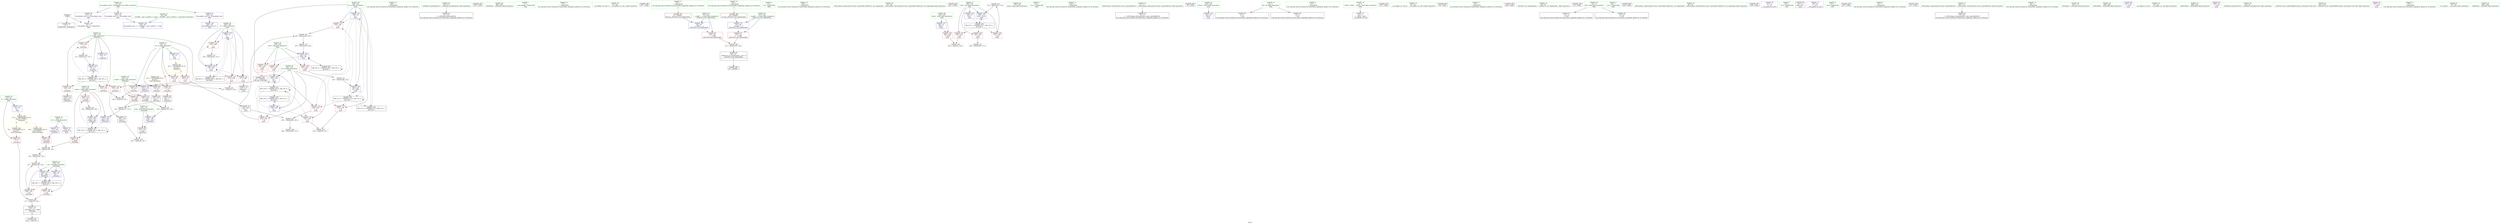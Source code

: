 digraph "SVFG" {
	label="SVFG";

	Node0x564d372e13b0 [shape=record,color=grey,label="{NodeID: 0\nNullPtr}"];
	Node0x564d372e13b0 -> Node0x564d372eee00[style=solid];
	Node0x564d372e13b0 -> Node0x564d372f3760[style=solid];
	Node0x564d372ed570 [shape=record,color=red,label="{NodeID: 97\n164\<--122\n\<--ntime\n_Z5worksx\n}"];
	Node0x564d372ed570 -> Node0x564d372f9b10[style=solid];
	Node0x564d372eb870 [shape=record,color=green,label="{NodeID: 14\n166\<--1\n\<--dummyObj\nCan only get source location for instruction, argument, global var or function.}"];
	Node0x564d372ee0d0 [shape=record,color=red,label="{NodeID: 111\n217\<--188\n\<--i\nmain\n}"];
	Node0x564d372ee0d0 -> Node0x564d372efbb0[style=solid];
	Node0x564d372ec280 [shape=record,color=green,label="{NodeID: 28\n48\<--54\n_ZNSt8ios_base4InitD1Ev\<--_ZNSt8ios_base4InitD1Ev_field_insensitive\n}"];
	Node0x564d372ec280 -> Node0x564d372ef3d0[style=solid];
	Node0x564d37314550 [shape=record,color=black,label="{NodeID: 291\n252 = PHI()\n}"];
	Node0x564d372f8f10 [shape=record,color=grey,label="{NodeID: 208\n134 = Binary(131, 133, )\n}"];
	Node0x564d372f8f10 -> Node0x564d372f3ad0[style=solid];
	Node0x564d372f3760 [shape=record,color=blue, style = dotted,label="{NodeID: 125\n301\<--3\nllvm.global_ctors_2\<--dummyVal\nGlob }"];
	Node0x564d372ecf90 [shape=record,color=green,label="{NodeID: 42\n126\<--127\ntot\<--tot_field_insensitive\n_Z5worksx\n}"];
	Node0x564d372ecf90 -> Node0x564d372ed710[style=solid];
	Node0x564d372ecf90 -> Node0x564d372ed7e0[style=solid];
	Node0x564d372ecf90 -> Node0x564d372f3c70[style=solid];
	Node0x564d372ecf90 -> Node0x564d372f3e10[style=solid];
	Node0x564d372fa410 [shape=record,color=grey,label="{NodeID: 222\n146 = cmp(144, 145, )\n}"];
	Node0x564d372f42f0 [shape=record,color=blue,label="{NodeID: 139\n188\<--21\ni\<--\nmain\n}"];
	Node0x564d372f42f0 -> Node0x564d372ee000[style=dashed];
	Node0x564d372f42f0 -> Node0x564d372ee0d0[style=dashed];
	Node0x564d372f42f0 -> Node0x564d372ee1a0[style=dashed];
	Node0x564d372f42f0 -> Node0x564d372f43c0[style=dashed];
	Node0x564d372f42f0 -> Node0x564d37303450[style=dashed];
	Node0x564d372eec00 [shape=record,color=green,label="{NodeID: 56\n268\<--269\n_ZNSolsEx\<--_ZNSolsEx_field_insensitive\n}"];
	Node0x564d37304350 [shape=record,color=black,label="{NodeID: 236\nMR_35V_2 = PHI(MR_35V_3, MR_35V_1, )\npts\{195 \}\n}"];
	Node0x564d37304350 -> Node0x564d372f4630[style=dashed];
	Node0x564d37304350 -> Node0x564d37304350[style=dashed];
	Node0x564d372ef940 [shape=record,color=black,label="{NodeID: 70\n150\<--149\nidxprom\<--\n_Z5worksx\n}"];
	Node0x564d37306ea0 [shape=record,color=yellow,style=double,label="{NodeID: 250\n20V_1 = ENCHI(MR_20V_0)\npts\{270000 \}\nFun[_Z5worksx]}"];
	Node0x564d37306ea0 -> Node0x564d372edbf0[style=dashed];
	Node0x564d372f04d0 [shape=record,color=purple,label="{NodeID: 84\n300\<--34\nllvm.global_ctors_1\<--llvm.global_ctors\nGlob }"];
	Node0x564d372f04d0 -> Node0x564d372f3660[style=solid];
	Node0x564d372e1610 [shape=record,color=green,label="{NodeID: 1\n7\<--1\n__dso_handle\<--dummyObj\nGlob }"];
	Node0x564d372ed640 [shape=record,color=red,label="{NodeID: 98\n161\<--124\n\<--ncnt\n_Z5worksx\n}"];
	Node0x564d372ed640 -> Node0x564d372fa110[style=solid];
	Node0x564d372eb900 [shape=record,color=green,label="{NodeID: 15\n172\<--1\n\<--dummyObj\nCan only get source location for instruction, argument, global var or function.}"];
	Node0x564d372ee1a0 [shape=record,color=red,label="{NodeID: 112\n222\<--188\n\<--i\nmain\n}"];
	Node0x564d372ee1a0 -> Node0x564d372f9c90[style=solid];
	Node0x564d372ec380 [shape=record,color=green,label="{NodeID: 29\n61\<--62\n__cxx_global_var_init.1\<--__cxx_global_var_init.1_field_insensitive\n}"];
	Node0x564d373146c0 [shape=record,color=black,label="{NodeID: 292\n257 = PHI()\n}"];
	Node0x564d372f9090 [shape=record,color=grey,label="{NodeID: 209\n107 = Binary(105, 106, )\n}"];
	Node0x564d372f9090 -> Node0x564d372ef6d0[style=solid];
	Node0x564d372f3860 [shape=record,color=blue,label="{NodeID: 126\n99\<--97\n__a.addr\<--__a\n_ZStorSt13_Ios_OpenmodeS_\n}"];
	Node0x564d372f3860 -> Node0x564d372f0bb0[style=dashed];
	Node0x564d372ed060 [shape=record,color=green,label="{NodeID: 43\n128\<--129\ni\<--i_field_insensitive\n_Z5worksx\n}"];
	Node0x564d372ed060 -> Node0x564d372ed8b0[style=solid];
	Node0x564d372ed060 -> Node0x564d372ed980[style=solid];
	Node0x564d372ed060 -> Node0x564d372eda50[style=solid];
	Node0x564d372ed060 -> Node0x564d372edb20[style=solid];
	Node0x564d372ed060 -> Node0x564d372f3d40[style=solid];
	Node0x564d372ed060 -> Node0x564d372f3fb0[style=solid];
	Node0x564d372fa590 [shape=record,color=grey,label="{NodeID: 223\n215 = cmp(213, 214, )\n}"];
	Node0x564d372f43c0 [shape=record,color=blue,label="{NodeID: 140\n188\<--223\ni\<--inc\nmain\n}"];
	Node0x564d372f43c0 -> Node0x564d372ee000[style=dashed];
	Node0x564d372f43c0 -> Node0x564d372ee0d0[style=dashed];
	Node0x564d372f43c0 -> Node0x564d372ee1a0[style=dashed];
	Node0x564d372f43c0 -> Node0x564d372f43c0[style=dashed];
	Node0x564d372f43c0 -> Node0x564d37303450[style=dashed];
	Node0x564d372eed00 [shape=record,color=green,label="{NodeID: 57\n36\<--293\n_GLOBAL__sub_I_scottwu_1_0.cpp\<--_GLOBAL__sub_I_scottwu_1_0.cpp_field_insensitive\n}"];
	Node0x564d372eed00 -> Node0x564d372f3660[style=solid];
	Node0x564d37304850 [shape=record,color=black,label="{NodeID: 237\nMR_12V_3 = PHI(MR_12V_5, MR_12V_2, )\npts\{123 \}\n}"];
	Node0x564d37304850 -> Node0x564d372ed4a0[style=dashed];
	Node0x564d37304850 -> Node0x564d372ed570[style=dashed];
	Node0x564d37304850 -> Node0x564d372f3ee0[style=dashed];
	Node0x564d37304850 -> Node0x564d37304850[style=dashed];
	Node0x564d372efa10 [shape=record,color=black,label="{NodeID: 71\n160\<--159\nconv4\<--\n_Z5worksx\n}"];
	Node0x564d372efa10 -> Node0x564d372fa110[style=solid];
	Node0x564d37306f80 [shape=record,color=yellow,style=double,label="{NodeID: 251\n6V_1 = ENCHI(MR_6V_0)\npts\{22 \}\nFun[main]|{|<s2>12}}"];
	Node0x564d37306f80 -> Node0x564d372f0940[style=dashed];
	Node0x564d37306f80 -> Node0x564d372f0a10[style=dashed];
	Node0x564d37306f80:s2 -> Node0x564d37306850[style=dashed,color=red];
	Node0x564d372f05d0 [shape=record,color=purple,label="{NodeID: 85\n301\<--34\nllvm.global_ctors_2\<--llvm.global_ctors\nGlob }"];
	Node0x564d372f05d0 -> Node0x564d372f3760[style=solid];
	Node0x564d372e16a0 [shape=record,color=green,label="{NodeID: 2\n12\<--1\n.str\<--dummyObj\nGlob }"];
	Node0x564d372ed710 [shape=record,color=red,label="{NodeID: 99\n156\<--126\n\<--tot\n_Z5worksx\n}"];
	Node0x564d372ed710 -> Node0x564d372f1d80[style=solid];
	Node0x564d372eb990 [shape=record,color=green,label="{NodeID: 16\n228\<--1\n\<--dummyObj\nCan only get source location for instruction, argument, global var or function.}"];
	Node0x564d372ee270 [shape=record,color=red,label="{NodeID: 113\n230\<--190\n\<--lo\nmain\n}"];
	Node0x564d372ee270 -> Node0x564d372fa290[style=solid];
	Node0x564d372ec480 [shape=record,color=green,label="{NodeID: 30\n67\<--68\n_ZNSt14basic_ifstreamIcSt11char_traitsIcEEC1EPKcSt13_Ios_Openmode\<--_ZNSt14basic_ifstreamIcSt11char_traitsIcEEC1EPKcSt13_Ios_Openmode_field_insensitive\n}"];
	Node0x564d37314790 [shape=record,color=black,label="{NodeID: 293\n261 = PHI()\n}"];
	Node0x564d372f9210 [shape=record,color=grey,label="{NodeID: 210\n274 = Binary(273, 172, )\n}"];
	Node0x564d372f9210 -> Node0x564d372f48a0[style=solid];
	Node0x564d372f3930 [shape=record,color=blue,label="{NodeID: 127\n101\<--98\n__b.addr\<--__b\n_ZStorSt13_Ios_OpenmodeS_\n}"];
	Node0x564d372f3930 -> Node0x564d372f0c80[style=dashed];
	Node0x564d372ed130 [shape=record,color=green,label="{NodeID: 44\n179\<--180\nmain\<--main_field_insensitive\n}"];
	Node0x564d372fa710 [shape=record,color=grey,label="{NodeID: 224\n177 = cmp(175, 176, )\n}"];
	Node0x564d372fa710 -> Node0x564d372efae0[style=solid];
	Node0x564d372f4490 [shape=record,color=blue,label="{NodeID: 141\n190\<--24\nlo\<--\nmain\n}"];
	Node0x564d372f4490 -> Node0x564d372ee270[style=dashed];
	Node0x564d372f4490 -> Node0x564d372ee340[style=dashed];
	Node0x564d372f4490 -> Node0x564d372ee410[style=dashed];
	Node0x564d372f4490 -> Node0x564d372f47d0[style=dashed];
	Node0x564d372f4490 -> Node0x564d37302550[style=dashed];
	Node0x564d372f4490 -> Node0x564d37303950[style=dashed];
	Node0x564d372eee00 [shape=record,color=black,label="{NodeID: 58\n2\<--3\ndummyVal\<--dummyVal\n}"];
	Node0x564d37304d50 [shape=record,color=black,label="{NodeID: 238\nMR_16V_3 = PHI(MR_16V_4, MR_16V_2, )\npts\{127 \}\n}"];
	Node0x564d37304d50 -> Node0x564d372ed710[style=dashed];
	Node0x564d37304d50 -> Node0x564d372ed7e0[style=dashed];
	Node0x564d37304d50 -> Node0x564d372f3e10[style=dashed];
	Node0x564d372efae0 [shape=record,color=black,label="{NodeID: 72\n118\<--177\n_Z5worksx_ret\<--cmp6\n_Z5worksx\n|{<s0>12}}"];
	Node0x564d372efae0:s0 -> Node0x564d37313520[style=solid,color=blue];
	Node0x564d372f06d0 [shape=record,color=red,label="{NodeID: 86\n132\<--20\n\<--N\n_Z5worksx\n}"];
	Node0x564d372f06d0 -> Node0x564d372ef7a0[style=solid];
	Node0x564d372e1730 [shape=record,color=green,label="{NodeID: 3\n18\<--1\n.str.3\<--dummyObj\nGlob }"];
	Node0x564d372ed7e0 [shape=record,color=red,label="{NodeID: 100\n175\<--126\n\<--tot\n_Z5worksx\n}"];
	Node0x564d372ed7e0 -> Node0x564d372fa710[style=solid];
	Node0x564d372eba20 [shape=record,color=green,label="{NodeID: 17\n238\<--1\n\<--dummyObj\nCan only get source location for instruction, argument, global var or function.}"];
	Node0x564d372ee340 [shape=record,color=red,label="{NodeID: 114\n234\<--190\n\<--lo\nmain\n}"];
	Node0x564d372ee340 -> Node0x564d372f9810[style=solid];
	Node0x564d372ec580 [shape=record,color=green,label="{NodeID: 31\n71\<--77\n_ZNSt14basic_ifstreamIcSt11char_traitsIcEED1Ev\<--_ZNSt14basic_ifstreamIcSt11char_traitsIcEED1Ev_field_insensitive\n}"];
	Node0x564d372ec580 -> Node0x564d372ef4d0[style=solid];
	Node0x564d37314860 [shape=record,color=black,label="{NodeID: 294\n46 = PHI()\n}"];
	Node0x564d372f9390 [shape=record,color=grey,label="{NodeID: 211\n247 = Binary(246, 155, )\n}"];
	Node0x564d372f9390 -> Node0x564d372f47d0[style=solid];
	Node0x564d372f3a00 [shape=record,color=blue,label="{NodeID: 128\n120\<--119\nx.addr\<--x\n_Z5worksx\n}"];
	Node0x564d372f3a00 -> Node0x564d372f0d50[style=dashed];
	Node0x564d372f3a00 -> Node0x564d372f0e20[style=dashed];
	Node0x564d372ed230 [shape=record,color=green,label="{NodeID: 45\n182\<--183\nretval\<--retval_field_insensitive\nmain\n}"];
	Node0x564d372ed230 -> Node0x564d372f4080[style=solid];
	Node0x564d372fa890 [shape=record,color=grey,label="{NodeID: 225\n205 = cmp(203, 204, )\n}"];
	Node0x564d372f4560 [shape=record,color=blue,label="{NodeID: 142\n192\<--228\nhi\<--\nmain\n}"];
	Node0x564d372f4560 -> Node0x564d372f2f50[style=dashed];
	Node0x564d372f4560 -> Node0x564d372f3020[style=dashed];
	Node0x564d372f4560 -> Node0x564d372f4700[style=dashed];
	Node0x564d372f4560 -> Node0x564d37302a50[style=dashed];
	Node0x564d372f4560 -> Node0x564d37303e50[style=dashed];
	Node0x564d372eef00 [shape=record,color=black,label="{NodeID: 59\n9\<--8\n\<--fin\nCan only get source location for instruction, argument, global var or function.}"];
	Node0x564d37305250 [shape=record,color=black,label="{NodeID: 239\nMR_18V_3 = PHI(MR_18V_4, MR_18V_2, )\npts\{129 \}\n}"];
	Node0x564d37305250 -> Node0x564d372ed8b0[style=dashed];
	Node0x564d37305250 -> Node0x564d372ed980[style=dashed];
	Node0x564d37305250 -> Node0x564d372eda50[style=dashed];
	Node0x564d37305250 -> Node0x564d372edb20[style=dashed];
	Node0x564d37305250 -> Node0x564d372f3fb0[style=dashed];
	Node0x564d372efbb0 [shape=record,color=black,label="{NodeID: 73\n218\<--217\nidxprom\<--\nmain\n}"];
	Node0x564d372f07a0 [shape=record,color=red,label="{NodeID: 87\n137\<--20\n\<--N\n_Z5worksx\n}"];
	Node0x564d372f07a0 -> Node0x564d372ef870[style=solid];
	Node0x564d372eac80 [shape=record,color=green,label="{NodeID: 4\n21\<--1\n\<--dummyObj\nCan only get source location for instruction, argument, global var or function.}"];
	Node0x564d372ed8b0 [shape=record,color=red,label="{NodeID: 101\n144\<--128\n\<--i\n_Z5worksx\n}"];
	Node0x564d372ed8b0 -> Node0x564d372fa410[style=solid];
	Node0x564d372ebab0 [shape=record,color=green,label="{NodeID: 18\n4\<--6\n_ZStL8__ioinit\<--_ZStL8__ioinit_field_insensitive\nGlob }"];
	Node0x564d372ebab0 -> Node0x564d372efd50[style=solid];
	Node0x564d3704d4b0 [shape=record,color=black,label="{NodeID: 281\n207 = PHI()\n}"];
	Node0x564d372ee410 [shape=record,color=red,label="{NodeID: 115\n262\<--190\n\<--lo\nmain\n}"];
	Node0x564d372ee410 -> Node0x564d372f8d90[style=solid];
	Node0x564d372ec680 [shape=record,color=green,label="{NodeID: 32\n80\<--81\n__cxx_global_var_init.2\<--__cxx_global_var_init.2_field_insensitive\n}"];
	Node0x564d37314930 [shape=record,color=black,label="{NodeID: 295\n69 = PHI()\n}"];
	Node0x564d372f9510 [shape=record,color=grey,label="{NodeID: 212\n237 = Binary(236, 238, )\n}"];
	Node0x564d372f9510 -> Node0x564d372f4630[style=solid];
	Node0x564d372f3ad0 [shape=record,color=blue,label="{NodeID: 129\n122\<--134\nntime\<--div\n_Z5worksx\n}"];
	Node0x564d372f3ad0 -> Node0x564d37304850[style=dashed];
	Node0x564d372ed300 [shape=record,color=green,label="{NodeID: 46\n184\<--185\nntest\<--ntest_field_insensitive\nmain\n}"];
	Node0x564d372ed300 -> Node0x564d372edcc0[style=solid];
	Node0x564d372ed300 -> Node0x564d372f4150[style=solid];
	Node0x564d372f4630 [shape=record,color=blue,label="{NodeID: 143\n194\<--237\nmid\<--div\nmain\n}"];
	Node0x564d372f4630 -> Node0x564d372f30f0[style=dashed];
	Node0x564d372f4630 -> Node0x564d372f31c0[style=dashed];
	Node0x564d372f4630 -> Node0x564d372f3290[style=dashed];
	Node0x564d372f4630 -> Node0x564d372f4630[style=dashed];
	Node0x564d372f4630 -> Node0x564d37304350[style=dashed];
	Node0x564d372ef000 [shape=record,color=black,label="{NodeID: 60\n10\<--8\n\<--fin\nCan only get source location for instruction, argument, global var or function.}"];
	Node0x564d372efc80 [shape=record,color=black,label="{NodeID: 74\n264\<--263\nconv\<--\nmain\n}"];
	Node0x564d372efc80 -> Node0x564d372f8d90[style=solid];
	Node0x564d372f0870 [shape=record,color=red,label="{NodeID: 88\n145\<--20\n\<--N\n_Z5worksx\n}"];
	Node0x564d372f0870 -> Node0x564d372fa410[style=solid];
	Node0x564d372ead10 [shape=record,color=green,label="{NodeID: 5\n24\<--1\n\<--dummyObj\nCan only get source location for instruction, argument, global var or function.}"];
	Node0x564d372ed980 [shape=record,color=red,label="{NodeID: 102\n149\<--128\n\<--i\n_Z5worksx\n}"];
	Node0x564d372ed980 -> Node0x564d372ef940[style=solid];
	Node0x564d372ebb40 [shape=record,color=green,label="{NodeID: 19\n8\<--11\nfin\<--fin_field_insensitive\nGlob }"];
	Node0x564d372ebb40 -> Node0x564d372eef00[style=solid];
	Node0x564d372ebb40 -> Node0x564d372ef000[style=solid];
	Node0x564d37313380 [shape=record,color=black,label="{NodeID: 282\n208 = PHI()\n}"];
	Node0x564d372f2f50 [shape=record,color=red,label="{NodeID: 116\n231\<--192\n\<--hi\nmain\n}"];
	Node0x564d372f2f50 -> Node0x564d372fa290[style=solid];
	Node0x564d372ec780 [shape=record,color=green,label="{NodeID: 33\n86\<--87\n_ZStorSt13_Ios_OpenmodeS_\<--_ZStorSt13_Ios_OpenmodeS__field_insensitive\n}"];
	Node0x564d37314a00 [shape=record,color=black,label="{NodeID: 296\n92 = PHI()\n}"];
	Node0x564d372f9690 [shape=record,color=grey,label="{NodeID: 213\n256 = Binary(255, 172, )\n}"];
	Node0x564d372f3ba0 [shape=record,color=blue,label="{NodeID: 130\n124\<--139\nncnt\<--rem\n_Z5worksx\n}"];
	Node0x564d372f3ba0 -> Node0x564d372ed640[style=dashed];
	Node0x564d372ed3d0 [shape=record,color=green,label="{NodeID: 47\n186\<--187\ntest\<--test_field_insensitive\nmain\n}"];
	Node0x564d372ed3d0 -> Node0x564d372edd90[style=solid];
	Node0x564d372ed3d0 -> Node0x564d372ede60[style=solid];
	Node0x564d372ed3d0 -> Node0x564d372edf30[style=solid];
	Node0x564d372ed3d0 -> Node0x564d372f4220[style=solid];
	Node0x564d372ed3d0 -> Node0x564d372f48a0[style=solid];
	Node0x564d372f4700 [shape=record,color=blue,label="{NodeID: 144\n192\<--243\nhi\<--\nmain\n}"];
	Node0x564d372f4700 -> Node0x564d37302a50[style=dashed];
	Node0x564d372ef100 [shape=record,color=black,label="{NodeID: 61\n15\<--14\n\<--fout\nCan only get source location for instruction, argument, global var or function.}"];
	Node0x564d372efd50 [shape=record,color=purple,label="{NodeID: 75\n45\<--4\n\<--_ZStL8__ioinit\n__cxx_global_var_init\n}"];
	Node0x564d372f0940 [shape=record,color=red,label="{NodeID: 89\n214\<--20\n\<--N\nmain\n}"];
	Node0x564d372f0940 -> Node0x564d372fa590[style=solid];
	Node0x564d372eada0 [shape=record,color=green,label="{NodeID: 6\n28\<--1\n.str.4\<--dummyObj\nGlob }"];
	Node0x564d372eda50 [shape=record,color=red,label="{NodeID: 103\n159\<--128\n\<--i\n_Z5worksx\n}"];
	Node0x564d372eda50 -> Node0x564d372efa10[style=solid];
	Node0x564d372ebbd0 [shape=record,color=green,label="{NodeID: 20\n14\<--17\nfout\<--fout_field_insensitive\nGlob }"];
	Node0x564d372ebbd0 -> Node0x564d372ef100[style=solid];
	Node0x564d372ebbd0 -> Node0x564d372ef200[style=solid];
	Node0x564d37313450 [shape=record,color=black,label="{NodeID: 283\n220 = PHI()\n}"];
	Node0x564d372f3020 [shape=record,color=red,label="{NodeID: 117\n235\<--192\n\<--hi\nmain\n}"];
	Node0x564d372f3020 -> Node0x564d372f9810[style=solid];
	Node0x564d372ec880 [shape=record,color=green,label="{NodeID: 34\n90\<--91\n_ZNSt14basic_ofstreamIcSt11char_traitsIcEEC1EPKcSt13_Ios_Openmode\<--_ZNSt14basic_ofstreamIcSt11char_traitsIcEEC1EPKcSt13_Ios_Openmode_field_insensitive\n}"];
	Node0x564d37314ad0 [shape=record,color=black,label="{NodeID: 297\n198 = PHI()\n}"];
	Node0x564d372f9810 [shape=record,color=grey,label="{NodeID: 214\n236 = Binary(234, 235, )\n}"];
	Node0x564d372f9810 -> Node0x564d372f9510[style=solid];
	Node0x564d372f3c70 [shape=record,color=blue,label="{NodeID: 131\n126\<--24\ntot\<--\n_Z5worksx\n}"];
	Node0x564d372f3c70 -> Node0x564d37304d50[style=dashed];
	Node0x564d372ee4c0 [shape=record,color=green,label="{NodeID: 48\n188\<--189\ni\<--i_field_insensitive\nmain\n}"];
	Node0x564d372ee4c0 -> Node0x564d372ee000[style=solid];
	Node0x564d372ee4c0 -> Node0x564d372ee0d0[style=solid];
	Node0x564d372ee4c0 -> Node0x564d372ee1a0[style=solid];
	Node0x564d372ee4c0 -> Node0x564d372f42f0[style=solid];
	Node0x564d372ee4c0 -> Node0x564d372f43c0[style=solid];
	Node0x564d372f47d0 [shape=record,color=blue,label="{NodeID: 145\n190\<--247\nlo\<--add9\nmain\n}"];
	Node0x564d372f47d0 -> Node0x564d37302550[style=dashed];
	Node0x564d372ef200 [shape=record,color=black,label="{NodeID: 62\n16\<--14\n\<--fout\nCan only get source location for instruction, argument, global var or function.}"];
	Node0x564d372efe20 [shape=record,color=purple,label="{NodeID: 76\n64\<--12\n\<--.str\n__cxx_global_var_init.1\n}"];
	Node0x564d372f0a10 [shape=record,color=red,label="{NodeID: 90\n263\<--20\n\<--N\nmain\n}"];
	Node0x564d372f0a10 -> Node0x564d372efc80[style=solid];
	Node0x564d372e5670 [shape=record,color=green,label="{NodeID: 7\n30\<--1\n.str.5\<--dummyObj\nGlob }"];
	Node0x564d372edb20 [shape=record,color=red,label="{NodeID: 104\n170\<--128\n\<--i\n_Z5worksx\n}"];
	Node0x564d372edb20 -> Node0x564d372f9e10[style=solid];
	Node0x564d372ebc60 [shape=record,color=green,label="{NodeID: 21\n20\<--22\nN\<--N_field_insensitive\nGlob }"];
	Node0x564d372ebc60 -> Node0x564d372f06d0[style=solid];
	Node0x564d372ebc60 -> Node0x564d372f07a0[style=solid];
	Node0x564d372ebc60 -> Node0x564d372f0870[style=solid];
	Node0x564d372ebc60 -> Node0x564d372f0940[style=solid];
	Node0x564d372ebc60 -> Node0x564d372f0a10[style=solid];
	Node0x564d372ebc60 -> Node0x564d372f3360[style=solid];
	Node0x564d37313520 [shape=record,color=black,label="{NodeID: 284\n241 = PHI(118, )\n}"];
	Node0x564d372f30f0 [shape=record,color=red,label="{NodeID: 118\n240\<--194\n\<--mid\nmain\n|{<s0>12}}"];
	Node0x564d372f30f0:s0 -> Node0x564d37313b50[style=solid,color=red];
	Node0x564d372ec980 [shape=record,color=green,label="{NodeID: 35\n99\<--100\n__a.addr\<--__a.addr_field_insensitive\n_ZStorSt13_Ios_OpenmodeS_\n}"];
	Node0x564d372ec980 -> Node0x564d372f0bb0[style=solid];
	Node0x564d372ec980 -> Node0x564d372f3860[style=solid];
	Node0x564d372f9990 [shape=record,color=grey,label="{NodeID: 215\n139 = Binary(136, 138, )\n}"];
	Node0x564d372f9990 -> Node0x564d372f3ba0[style=solid];
	Node0x564d372f3d40 [shape=record,color=blue,label="{NodeID: 132\n128\<--21\ni\<--\n_Z5worksx\n}"];
	Node0x564d372f3d40 -> Node0x564d37305250[style=dashed];
	Node0x564d372ee590 [shape=record,color=green,label="{NodeID: 49\n190\<--191\nlo\<--lo_field_insensitive\nmain\n}"];
	Node0x564d372ee590 -> Node0x564d372ee270[style=solid];
	Node0x564d372ee590 -> Node0x564d372ee340[style=solid];
	Node0x564d372ee590 -> Node0x564d372ee410[style=solid];
	Node0x564d372ee590 -> Node0x564d372f4490[style=solid];
	Node0x564d372ee590 -> Node0x564d372f47d0[style=solid];
	Node0x564d372f48a0 [shape=record,color=blue,label="{NodeID: 146\n186\<--274\ntest\<--inc18\nmain\n}"];
	Node0x564d372f48a0 -> Node0x564d37302f50[style=dashed];
	Node0x564d372ef300 [shape=record,color=black,label="{NodeID: 63\n181\<--21\nmain_ret\<--\nmain\n}"];
	Node0x564d37306850 [shape=record,color=yellow,style=double,label="{NodeID: 243\n6V_1 = ENCHI(MR_6V_0)\npts\{22 \}\nFun[_Z5worksx]}"];
	Node0x564d37306850 -> Node0x564d372f06d0[style=dashed];
	Node0x564d37306850 -> Node0x564d372f07a0[style=dashed];
	Node0x564d37306850 -> Node0x564d372f0870[style=dashed];
	Node0x564d372efef0 [shape=record,color=purple,label="{NodeID: 77\n88\<--18\n\<--.str.3\n__cxx_global_var_init.2\n}"];
	Node0x564d372f0ae0 [shape=record,color=red,label="{NodeID: 91\n176\<--23\n\<--T\n_Z5worksx\n}"];
	Node0x564d372f0ae0 -> Node0x564d372fa710[style=solid];
	Node0x564d372e5700 [shape=record,color=green,label="{NodeID: 8\n32\<--1\n.str.6\<--dummyObj\nGlob }"];
	Node0x564d372edbf0 [shape=record,color=red,label="{NodeID: 105\n152\<--151\n\<--arrayidx\n_Z5worksx\n}"];
	Node0x564d372edbf0 -> Node0x564d372f1c00[style=solid];
	Node0x564d372ebcf0 [shape=record,color=green,label="{NodeID: 22\n23\<--25\nT\<--T_field_insensitive\nGlob }"];
	Node0x564d372ebcf0 -> Node0x564d372f0ae0[style=solid];
	Node0x564d372ebcf0 -> Node0x564d372f3460[style=solid];
	Node0x564d37313680 [shape=record,color=black,label="{NodeID: 285\n267 = PHI()\n}"];
	Node0x564d372f31c0 [shape=record,color=red,label="{NodeID: 119\n243\<--194\n\<--mid\nmain\n}"];
	Node0x564d372f31c0 -> Node0x564d372f4700[style=solid];
	Node0x564d372eca50 [shape=record,color=green,label="{NodeID: 36\n101\<--102\n__b.addr\<--__b.addr_field_insensitive\n_ZStorSt13_Ios_OpenmodeS_\n}"];
	Node0x564d372eca50 -> Node0x564d372f0c80[style=solid];
	Node0x564d372eca50 -> Node0x564d372f3930[style=solid];
	Node0x564d372f9b10 [shape=record,color=grey,label="{NodeID: 216\n165 = Binary(164, 166, )\n}"];
	Node0x564d372f9b10 -> Node0x564d372f3ee0[style=solid];
	Node0x564d372f3e10 [shape=record,color=blue,label="{NodeID: 133\n126\<--157\ntot\<--add3\n_Z5worksx\n}"];
	Node0x564d372f3e10 -> Node0x564d37304d50[style=dashed];
	Node0x564d372ee660 [shape=record,color=green,label="{NodeID: 50\n192\<--193\nhi\<--hi_field_insensitive\nmain\n}"];
	Node0x564d372ee660 -> Node0x564d372f2f50[style=solid];
	Node0x564d372ee660 -> Node0x564d372f3020[style=solid];
	Node0x564d372ee660 -> Node0x564d372f4560[style=solid];
	Node0x564d372ee660 -> Node0x564d372f4700[style=solid];
	Node0x564d37302550 [shape=record,color=black,label="{NodeID: 230\nMR_31V_5 = PHI(MR_31V_6, MR_31V_4, )\npts\{191 \}\n}"];
	Node0x564d37302550 -> Node0x564d372ee270[style=dashed];
	Node0x564d37302550 -> Node0x564d372ee340[style=dashed];
	Node0x564d37302550 -> Node0x564d372ee410[style=dashed];
	Node0x564d37302550 -> Node0x564d372f47d0[style=dashed];
	Node0x564d37302550 -> Node0x564d37302550[style=dashed];
	Node0x564d37302550 -> Node0x564d37303950[style=dashed];
	Node0x564d372ef3d0 [shape=record,color=black,label="{NodeID: 64\n47\<--48\n\<--_ZNSt8ios_base4InitD1Ev\nCan only get source location for instruction, argument, global var or function.}"];
	Node0x564d37306960 [shape=record,color=yellow,style=double,label="{NodeID: 244\n8V_1 = ENCHI(MR_8V_0)\npts\{25 \}\nFun[_Z5worksx]}"];
	Node0x564d37306960 -> Node0x564d372f0ae0[style=dashed];
	Node0x564d372effc0 [shape=record,color=purple,label="{NodeID: 78\n151\<--26\narrayidx\<--m\n_Z5worksx\n}"];
	Node0x564d372effc0 -> Node0x564d372edbf0[style=solid];
	Node0x564d372f0bb0 [shape=record,color=red,label="{NodeID: 92\n105\<--99\n\<--__a.addr\n_ZStorSt13_Ios_OpenmodeS_\n}"];
	Node0x564d372f0bb0 -> Node0x564d372f9090[style=solid];
	Node0x564d372e5790 [shape=record,color=green,label="{NodeID: 9\n35\<--1\n\<--dummyObj\nCan only get source location for instruction, argument, global var or function.}"];
	Node0x564d372edcc0 [shape=record,color=red,label="{NodeID: 106\n204\<--184\n\<--ntest\nmain\n}"];
	Node0x564d372edcc0 -> Node0x564d372fa890[style=solid];
	Node0x564d372ebd80 [shape=record,color=green,label="{NodeID: 23\n26\<--27\nm\<--m_field_insensitive\nGlob }"];
	Node0x564d372ebd80 -> Node0x564d372effc0[style=solid];
	Node0x564d372ebd80 -> Node0x564d372f0090[style=solid];
	Node0x564d37313780 [shape=record,color=black,label="{NodeID: 286\n271 = PHI()\n}"];
	Node0x564d372f3290 [shape=record,color=red,label="{NodeID: 120\n246\<--194\n\<--mid\nmain\n}"];
	Node0x564d372f3290 -> Node0x564d372f9390[style=solid];
	Node0x564d372ecb20 [shape=record,color=green,label="{NodeID: 37\n94\<--113\n_ZNSt14basic_ofstreamIcSt11char_traitsIcEED1Ev\<--_ZNSt14basic_ofstreamIcSt11char_traitsIcEED1Ev_field_insensitive\n}"];
	Node0x564d372ecb20 -> Node0x564d372ef5d0[style=solid];
	Node0x564d372f9c90 [shape=record,color=grey,label="{NodeID: 217\n223 = Binary(222, 172, )\n}"];
	Node0x564d372f9c90 -> Node0x564d372f43c0[style=solid];
	Node0x564d372f3ee0 [shape=record,color=blue,label="{NodeID: 134\n122\<--165\nntime\<--dec\n_Z5worksx\n}"];
	Node0x564d372f3ee0 -> Node0x564d37304850[style=dashed];
	Node0x564d372ee730 [shape=record,color=green,label="{NodeID: 51\n194\<--195\nmid\<--mid_field_insensitive\nmain\n}"];
	Node0x564d372ee730 -> Node0x564d372f30f0[style=solid];
	Node0x564d372ee730 -> Node0x564d372f31c0[style=solid];
	Node0x564d372ee730 -> Node0x564d372f3290[style=solid];
	Node0x564d372ee730 -> Node0x564d372f4630[style=solid];
	Node0x564d37302a50 [shape=record,color=black,label="{NodeID: 231\nMR_33V_6 = PHI(MR_33V_4, MR_33V_5, )\npts\{193 \}\n}"];
	Node0x564d37302a50 -> Node0x564d372f2f50[style=dashed];
	Node0x564d37302a50 -> Node0x564d372f3020[style=dashed];
	Node0x564d37302a50 -> Node0x564d372f4700[style=dashed];
	Node0x564d37302a50 -> Node0x564d37302a50[style=dashed];
	Node0x564d37302a50 -> Node0x564d37303e50[style=dashed];
	Node0x564d372ef4d0 [shape=record,color=black,label="{NodeID: 65\n70\<--71\n\<--_ZNSt14basic_ifstreamIcSt11char_traitsIcEED1Ev\nCan only get source location for instruction, argument, global var or function.}"];
	Node0x564d372f0090 [shape=record,color=purple,label="{NodeID: 79\n219\<--26\narrayidx\<--m\nmain\n}"];
	Node0x564d37307ef0 [shape=record,color=yellow,style=double,label="{NodeID: 259\n37V_1 = ENCHI(MR_37V_0)\npts\{25 270000 \}\nFun[main]|{<s0>12|<s1>12}}"];
	Node0x564d37307ef0:s0 -> Node0x564d37306960[style=dashed,color=red];
	Node0x564d37307ef0:s1 -> Node0x564d37306ea0[style=dashed,color=red];
	Node0x564d372f0c80 [shape=record,color=red,label="{NodeID: 93\n106\<--101\n\<--__b.addr\n_ZStorSt13_Ios_OpenmodeS_\n}"];
	Node0x564d372f0c80 -> Node0x564d372f9090[style=solid];
	Node0x564d372eb630 [shape=record,color=green,label="{NodeID: 10\n66\<--1\n\<--dummyObj\nCan only get source location for instruction, argument, global var or function.}"];
	Node0x564d372edd90 [shape=record,color=red,label="{NodeID: 107\n203\<--186\n\<--test\nmain\n}"];
	Node0x564d372edd90 -> Node0x564d372fa890[style=solid];
	Node0x564d372ebe80 [shape=record,color=green,label="{NodeID: 24\n34\<--38\nllvm.global_ctors\<--llvm.global_ctors_field_insensitive\nGlob }"];
	Node0x564d372ebe80 -> Node0x564d372f03d0[style=solid];
	Node0x564d372ebe80 -> Node0x564d372f04d0[style=solid];
	Node0x564d372ebe80 -> Node0x564d372f05d0[style=solid];
	Node0x564d37313850 [shape=record,color=black,label="{NodeID: 287\n97 = PHI(84, )\n0th arg _ZStorSt13_Ios_OpenmodeS_ }"];
	Node0x564d37313850 -> Node0x564d372f3860[style=solid];
	Node0x564d372f1c00 [shape=record,color=grey,label="{NodeID: 204\n153 = Binary(148, 152, )\n}"];
	Node0x564d372f1c00 -> Node0x564d372f9f90[style=solid];
	Node0x564d372f3360 [shape=record,color=blue,label="{NodeID: 121\n20\<--21\nN\<--\nGlob }"];
	Node0x564d372f3360 -> Node0x564d37306f80[style=dashed];
	Node0x564d372ecc20 [shape=record,color=green,label="{NodeID: 38\n116\<--117\n_Z5worksx\<--_Z5worksx_field_insensitive\n}"];
	Node0x564d372f9e10 [shape=record,color=grey,label="{NodeID: 218\n171 = Binary(170, 172, )\n}"];
	Node0x564d372f9e10 -> Node0x564d372f3fb0[style=solid];
	Node0x564d372f3fb0 [shape=record,color=blue,label="{NodeID: 135\n128\<--171\ni\<--inc\n_Z5worksx\n}"];
	Node0x564d372f3fb0 -> Node0x564d37305250[style=dashed];
	Node0x564d372ee800 [shape=record,color=green,label="{NodeID: 52\n199\<--200\n_ZNSirsERi\<--_ZNSirsERi_field_insensitive\n}"];
	Node0x564d37302f50 [shape=record,color=black,label="{NodeID: 232\nMR_27V_3 = PHI(MR_27V_4, MR_27V_2, )\npts\{187 \}\n}"];
	Node0x564d37302f50 -> Node0x564d372edd90[style=dashed];
	Node0x564d37302f50 -> Node0x564d372ede60[style=dashed];
	Node0x564d37302f50 -> Node0x564d372edf30[style=dashed];
	Node0x564d37302f50 -> Node0x564d372f48a0[style=dashed];
	Node0x564d372ef5d0 [shape=record,color=black,label="{NodeID: 66\n93\<--94\n\<--_ZNSt14basic_ofstreamIcSt11char_traitsIcEED1Ev\nCan only get source location for instruction, argument, global var or function.}"];
	Node0x564d372f0160 [shape=record,color=purple,label="{NodeID: 80\n251\<--28\n\<--.str.4\nmain\n}"];
	Node0x564d372f0d50 [shape=record,color=red,label="{NodeID: 94\n131\<--120\n\<--x.addr\n_Z5worksx\n}"];
	Node0x564d372f0d50 -> Node0x564d372f8f10[style=solid];
	Node0x564d372eb6c0 [shape=record,color=green,label="{NodeID: 11\n84\<--1\n\<--dummyObj\nCan only get source location for instruction, argument, global var or function.|{<s0>5}}"];
	Node0x564d372eb6c0:s0 -> Node0x564d37313850[style=solid,color=red];
	Node0x564d372ede60 [shape=record,color=red,label="{NodeID: 108\n255\<--186\n\<--test\nmain\n}"];
	Node0x564d372ede60 -> Node0x564d372f9690[style=solid];
	Node0x564d372ebf80 [shape=record,color=green,label="{NodeID: 25\n39\<--40\n__cxx_global_var_init\<--__cxx_global_var_init_field_insensitive\n}"];
	Node0x564d37313a10 [shape=record,color=black,label="{NodeID: 288\n98 = PHI(85, )\n1st arg _ZStorSt13_Ios_OpenmodeS_ }"];
	Node0x564d37313a10 -> Node0x564d372f3930[style=solid];
	Node0x564d372f1d80 [shape=record,color=grey,label="{NodeID: 205\n157 = Binary(156, 154, )\n}"];
	Node0x564d372f1d80 -> Node0x564d372f3e10[style=solid];
	Node0x564d372f3460 [shape=record,color=blue,label="{NodeID: 122\n23\<--24\nT\<--\nGlob }"];
	Node0x564d372f3460 -> Node0x564d37307ef0[style=dashed];
	Node0x564d372ecd20 [shape=record,color=green,label="{NodeID: 39\n120\<--121\nx.addr\<--x.addr_field_insensitive\n_Z5worksx\n}"];
	Node0x564d372ecd20 -> Node0x564d372f0d50[style=solid];
	Node0x564d372ecd20 -> Node0x564d372f0e20[style=solid];
	Node0x564d372ecd20 -> Node0x564d372f3a00[style=solid];
	Node0x564d372f9f90 [shape=record,color=grey,label="{NodeID: 219\n154 = Binary(153, 155, )\n}"];
	Node0x564d372f9f90 -> Node0x564d372f1d80[style=solid];
	Node0x564d372f4080 [shape=record,color=blue,label="{NodeID: 136\n182\<--21\nretval\<--\nmain\n}"];
	Node0x564d372ee900 [shape=record,color=green,label="{NodeID: 53\n209\<--210\n_ZNSirsERx\<--_ZNSirsERx_field_insensitive\n}"];
	Node0x564d37303450 [shape=record,color=black,label="{NodeID: 233\nMR_29V_2 = PHI(MR_29V_4, MR_29V_1, )\npts\{189 \}\n}"];
	Node0x564d37303450 -> Node0x564d372f42f0[style=dashed];
	Node0x564d372ef6d0 [shape=record,color=black,label="{NodeID: 67\n96\<--107\n_ZStorSt13_Ios_OpenmodeS__ret\<--or\n_ZStorSt13_Ios_OpenmodeS_\n|{<s0>5}}"];
	Node0x564d372ef6d0:s0 -> Node0x564d37314320[style=solid,color=blue];
	Node0x564d372f0230 [shape=record,color=purple,label="{NodeID: 81\n260\<--30\n\<--.str.5\nmain\n}"];
	Node0x564d372f0e20 [shape=record,color=red,label="{NodeID: 95\n136\<--120\n\<--x.addr\n_Z5worksx\n}"];
	Node0x564d372f0e20 -> Node0x564d372f9990[style=solid];
	Node0x564d372eb750 [shape=record,color=green,label="{NodeID: 12\n85\<--1\n\<--dummyObj\nCan only get source location for instruction, argument, global var or function.|{<s0>5}}"];
	Node0x564d372eb750:s0 -> Node0x564d37313a10[style=solid,color=red];
	Node0x564d372edf30 [shape=record,color=red,label="{NodeID: 109\n273\<--186\n\<--test\nmain\n}"];
	Node0x564d372edf30 -> Node0x564d372f9210[style=solid];
	Node0x564d372ec080 [shape=record,color=green,label="{NodeID: 26\n43\<--44\n_ZNSt8ios_base4InitC1Ev\<--_ZNSt8ios_base4InitC1Ev_field_insensitive\n}"];
	Node0x564d37313b50 [shape=record,color=black,label="{NodeID: 289\n119 = PHI(240, )\n0th arg _Z5worksx }"];
	Node0x564d37313b50 -> Node0x564d372f3a00[style=solid];
	Node0x564d372f8c10 [shape=record,color=grey,label="{NodeID: 206\n266 = Binary(265, 155, )\n}"];
	Node0x564d372f3560 [shape=record,color=blue,label="{NodeID: 123\n299\<--35\nllvm.global_ctors_0\<--\nGlob }"];
	Node0x564d372ecdf0 [shape=record,color=green,label="{NodeID: 40\n122\<--123\nntime\<--ntime_field_insensitive\n_Z5worksx\n}"];
	Node0x564d372ecdf0 -> Node0x564d372ed4a0[style=solid];
	Node0x564d372ecdf0 -> Node0x564d372ed570[style=solid];
	Node0x564d372ecdf0 -> Node0x564d372f3ad0[style=solid];
	Node0x564d372ecdf0 -> Node0x564d372f3ee0[style=solid];
	Node0x564d372fa110 [shape=record,color=grey,label="{NodeID: 220\n162 = cmp(160, 161, )\n}"];
	Node0x564d372f4150 [shape=record,color=blue,label="{NodeID: 137\n184\<--21\nntest\<--\nmain\n}"];
	Node0x564d372f4150 -> Node0x564d372edcc0[style=dashed];
	Node0x564d372eea00 [shape=record,color=green,label="{NodeID: 54\n253\<--254\n_ZStlsISt11char_traitsIcEERSt13basic_ostreamIcT_ES5_PKc\<--_ZStlsISt11char_traitsIcEERSt13basic_ostreamIcT_ES5_PKc_field_insensitive\n}"];
	Node0x564d37303950 [shape=record,color=black,label="{NodeID: 234\nMR_31V_2 = PHI(MR_31V_4, MR_31V_1, )\npts\{191 \}\n}"];
	Node0x564d37303950 -> Node0x564d372f4490[style=dashed];
	Node0x564d372ef7a0 [shape=record,color=black,label="{NodeID: 68\n133\<--132\nconv\<--\n_Z5worksx\n}"];
	Node0x564d372ef7a0 -> Node0x564d372f8f10[style=solid];
	Node0x564d372f0300 [shape=record,color=purple,label="{NodeID: 82\n270\<--32\n\<--.str.6\nmain\n}"];
	Node0x564d372ed4a0 [shape=record,color=red,label="{NodeID: 96\n148\<--122\n\<--ntime\n_Z5worksx\n}"];
	Node0x564d372ed4a0 -> Node0x564d372f1c00[style=solid];
	Node0x564d372eb7e0 [shape=record,color=green,label="{NodeID: 13\n155\<--1\n\<--dummyObj\nCan only get source location for instruction, argument, global var or function.}"];
	Node0x564d372ee000 [shape=record,color=red,label="{NodeID: 110\n213\<--188\n\<--i\nmain\n}"];
	Node0x564d372ee000 -> Node0x564d372fa590[style=solid];
	Node0x564d372ec180 [shape=record,color=green,label="{NodeID: 27\n49\<--50\n__cxa_atexit\<--__cxa_atexit_field_insensitive\n}"];
	Node0x564d37314320 [shape=record,color=black,label="{NodeID: 290\n83 = PHI(96, )\n}"];
	Node0x564d372f8d90 [shape=record,color=grey,label="{NodeID: 207\n265 = Binary(262, 264, )\n}"];
	Node0x564d372f8d90 -> Node0x564d372f8c10[style=solid];
	Node0x564d372f3660 [shape=record,color=blue,label="{NodeID: 124\n300\<--36\nllvm.global_ctors_1\<--_GLOBAL__sub_I_scottwu_1_0.cpp\nGlob }"];
	Node0x564d372ecec0 [shape=record,color=green,label="{NodeID: 41\n124\<--125\nncnt\<--ncnt_field_insensitive\n_Z5worksx\n}"];
	Node0x564d372ecec0 -> Node0x564d372ed640[style=solid];
	Node0x564d372ecec0 -> Node0x564d372f3ba0[style=solid];
	Node0x564d372fa290 [shape=record,color=grey,label="{NodeID: 221\n232 = cmp(230, 231, )\n}"];
	Node0x564d372f4220 [shape=record,color=blue,label="{NodeID: 138\n186\<--21\ntest\<--\nmain\n}"];
	Node0x564d372f4220 -> Node0x564d37302f50[style=dashed];
	Node0x564d372eeb00 [shape=record,color=green,label="{NodeID: 55\n258\<--259\n_ZNSolsEi\<--_ZNSolsEi_field_insensitive\n}"];
	Node0x564d37303e50 [shape=record,color=black,label="{NodeID: 235\nMR_33V_2 = PHI(MR_33V_4, MR_33V_1, )\npts\{193 \}\n}"];
	Node0x564d37303e50 -> Node0x564d372f4560[style=dashed];
	Node0x564d372ef870 [shape=record,color=black,label="{NodeID: 69\n138\<--137\nconv1\<--\n_Z5worksx\n}"];
	Node0x564d372ef870 -> Node0x564d372f9990[style=solid];
	Node0x564d372f03d0 [shape=record,color=purple,label="{NodeID: 83\n299\<--34\nllvm.global_ctors_0\<--llvm.global_ctors\nGlob }"];
	Node0x564d372f03d0 -> Node0x564d372f3560[style=solid];
}
